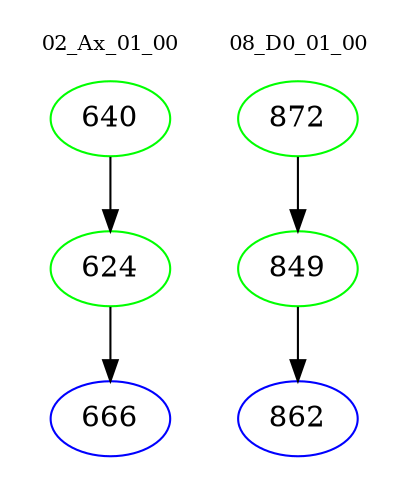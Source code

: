 digraph{
subgraph cluster_0 {
color = white
label = "02_Ax_01_00";
fontsize=10;
T0_640 [label="640", color="green"]
T0_640 -> T0_624 [color="black"]
T0_624 [label="624", color="green"]
T0_624 -> T0_666 [color="black"]
T0_666 [label="666", color="blue"]
}
subgraph cluster_1 {
color = white
label = "08_D0_01_00";
fontsize=10;
T1_872 [label="872", color="green"]
T1_872 -> T1_849 [color="black"]
T1_849 [label="849", color="green"]
T1_849 -> T1_862 [color="black"]
T1_862 [label="862", color="blue"]
}
}
